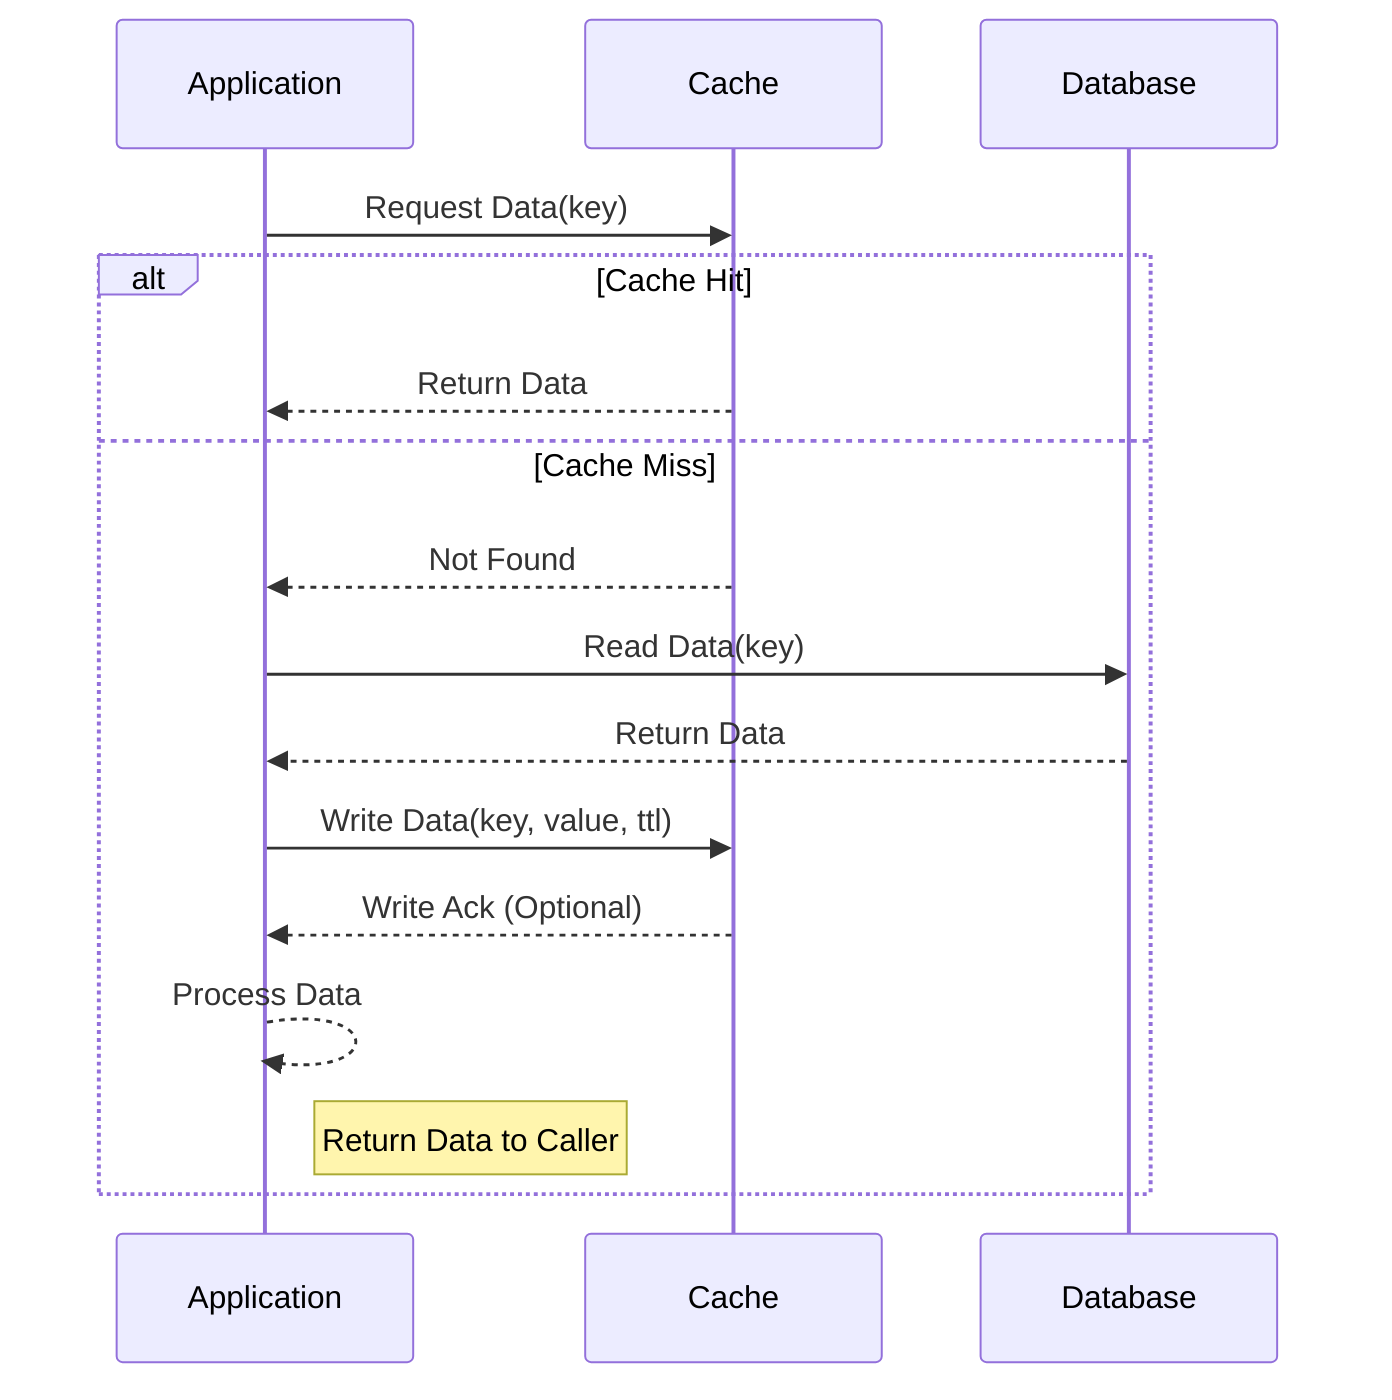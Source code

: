 sequenceDiagram
    participant App as Application
    participant Cache
    participant DB as Database

    App->>Cache: Request Data(key)
    alt Cache Hit
        Cache-->>App: Return Data
    else Cache Miss
        Cache-->>App: Not Found
        App->>DB: Read Data(key)
        DB-->>App: Return Data
        App->>Cache: Write Data(key, value, ttl)
        Cache-->>App: Write Ack (Optional)
        App-->>App: Process Data
        Note right of App: Return Data to Caller
    end